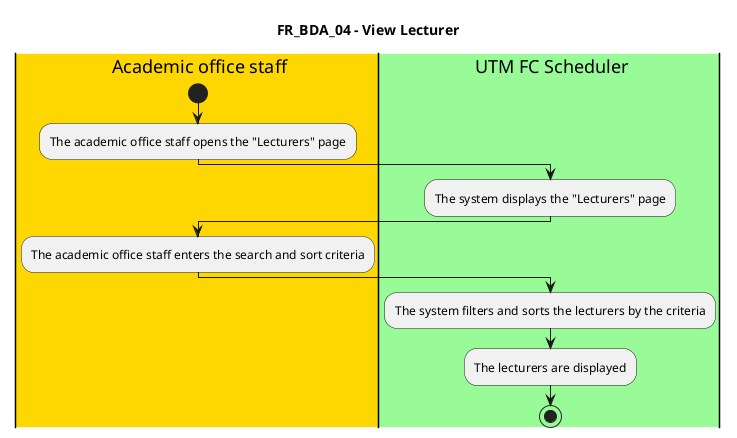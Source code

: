 @startuml FR_BDA_04
title FR_BDA_04 - View Lecturer


|#gold|eu| Academic office staff
|#palegreen|sys| UTM FC Scheduler

|eu|
start
:The academic office staff opens the "Lecturers" page;

|sys|
:The system displays the "Lecturers" page;

|eu|
:The academic office staff enters the search and sort criteria;

|sys|
:The system filters and sorts the lecturers by the criteria;
:The lecturers are displayed;

stop

@enduml
